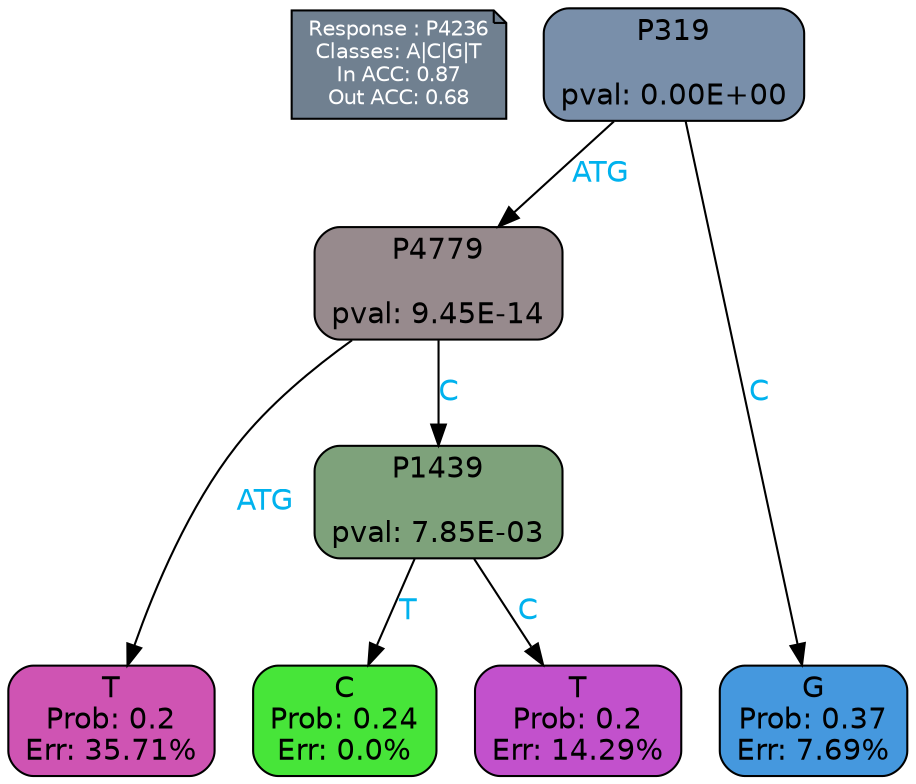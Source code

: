 digraph Tree {
node [shape=box, style="filled, rounded", color="black", fontname=helvetica] ;
graph [ranksep=equally, splines=polylines, bgcolor=transparent, dpi=600] ;
edge [fontname=helvetica] ;
LEGEND [label="Response : P4236
Classes: A|C|G|T
In ACC: 0.87
Out ACC: 0.68
",shape=note,align=left,style=filled,fillcolor="slategray",fontcolor="white",fontsize=10];1 [label="P319

pval: 0.00E+00", fillcolor="#798faa"] ;
2 [label="P4779

pval: 9.45E-14", fillcolor="#978a8d"] ;
3 [label="T
Prob: 0.2
Err: 35.71%", fillcolor="#cf54b3"] ;
4 [label="P1439

pval: 7.85E-03", fillcolor="#7ea27b"] ;
5 [label="C
Prob: 0.24
Err: 0.0%", fillcolor="#47e539"] ;
6 [label="T
Prob: 0.2
Err: 14.29%", fillcolor="#c251cc"] ;
7 [label="G
Prob: 0.37
Err: 7.69%", fillcolor="#4598de"] ;
1 -> 2 [label="ATG",fontcolor=deepskyblue2] ;
1 -> 7 [label="C",fontcolor=deepskyblue2] ;
2 -> 3 [label="ATG",fontcolor=deepskyblue2] ;
2 -> 4 [label="C",fontcolor=deepskyblue2] ;
4 -> 5 [label="T",fontcolor=deepskyblue2] ;
4 -> 6 [label="C",fontcolor=deepskyblue2] ;
{rank = same; 3;5;6;7;}{rank = same; LEGEND;1;}}
